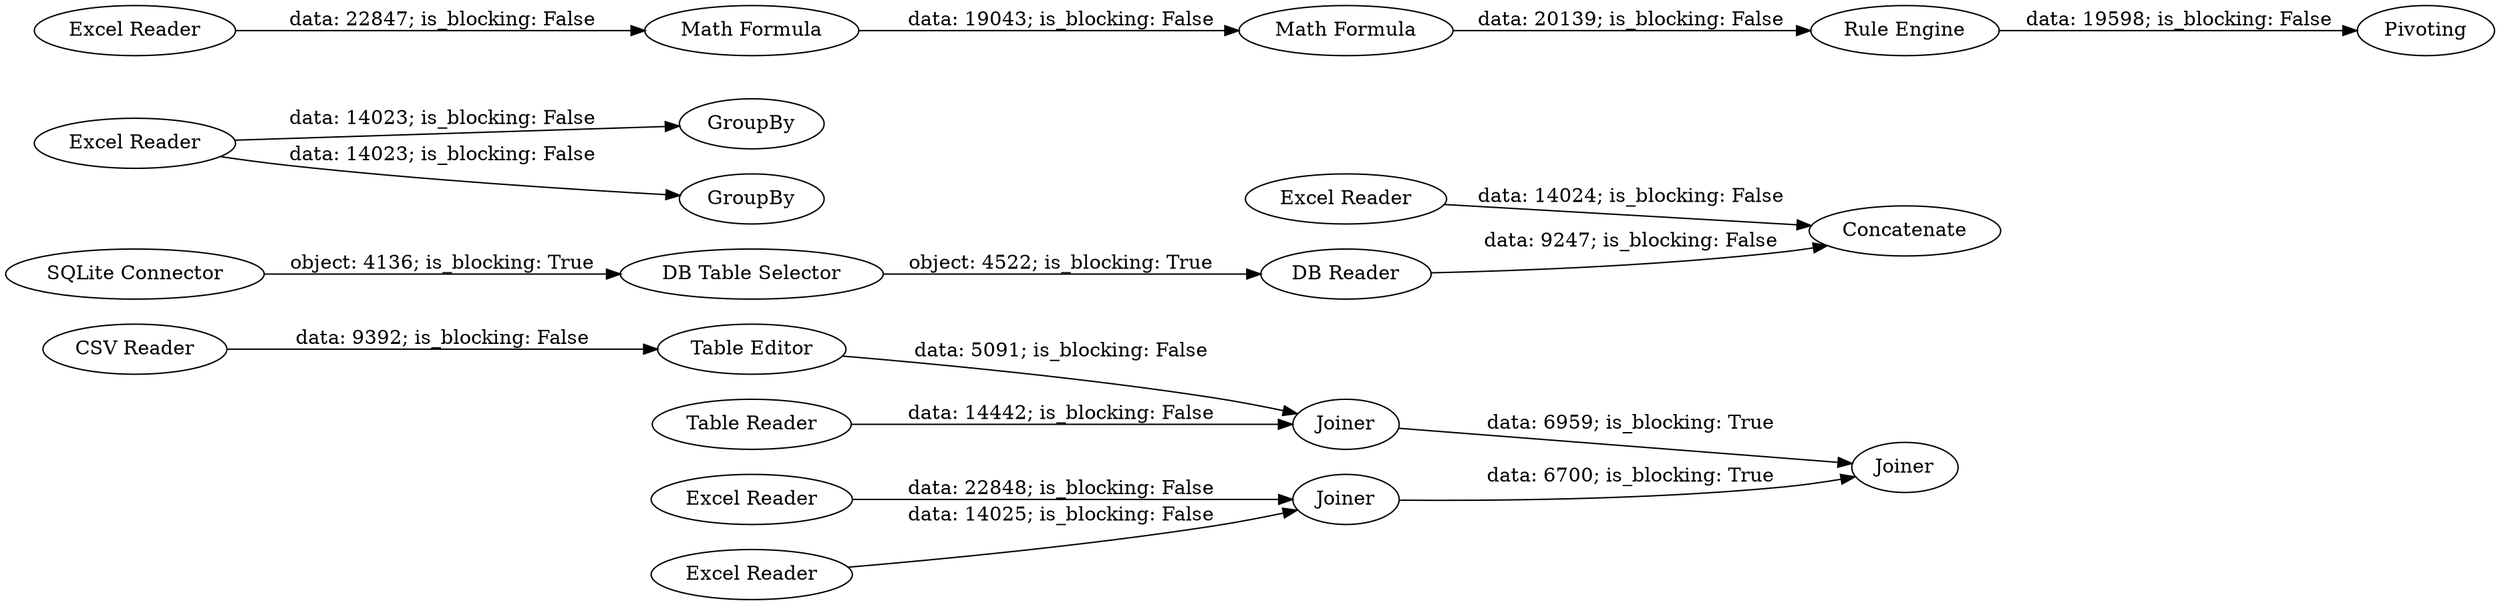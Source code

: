 digraph {
	"-6125138515109548954_34" [label="CSV Reader"]
	"-6125138515109548954_47" [label=Concatenate]
	"-6125138515109548954_40" [label=GroupBy]
	"-6125138515109548954_27" [label="Excel Reader"]
	"3999608249159874828_20" [label="Math Formula"]
	"-6125138515109548954_14" [label="DB Table Selector"]
	"-6125138515109548954_41" [label=GroupBy]
	"-6125138515109548954_45" [label="Table Editor"]
	"-6125138515109548954_46" [label=Joiner]
	"-6125138515109548954_42" [label=Pivoting]
	"-6125138515109548954_20" [label="Excel Reader"]
	"-6125138515109548954_44" [label=Joiner]
	"-6125138515109548954_38" [label="Excel Reader"]
	"-6125138515109548954_33" [label="Table Reader"]
	"-6125138515109548954_39" [label="Excel Reader"]
	"3999608249159874828_21" [label="Math Formula"]
	"3999608249159874828_19" [label="Excel Reader"]
	"-6125138515109548954_19" [label="DB Reader"]
	"3999608249159874828_22" [label="Rule Engine"]
	"-6125138515109548954_43" [label=Joiner]
	"-6125138515109548954_6" [label="SQLite Connector"]
	"-6125138515109548954_6" -> "-6125138515109548954_14" [label="object: 4136; is_blocking: True"]
	"-6125138515109548954_38" -> "-6125138515109548954_43" [label="data: 22848; is_blocking: False"]
	"3999608249159874828_21" -> "3999608249159874828_22" [label="data: 20139; is_blocking: False"]
	"-6125138515109548954_43" -> "-6125138515109548954_44" [label="data: 6700; is_blocking: True"]
	"3999608249159874828_19" -> "3999608249159874828_20" [label="data: 22847; is_blocking: False"]
	"3999608249159874828_22" -> "-6125138515109548954_42" [label="data: 19598; is_blocking: False"]
	"-6125138515109548954_46" -> "-6125138515109548954_44" [label="data: 6959; is_blocking: True"]
	"-6125138515109548954_20" -> "-6125138515109548954_40" [label="data: 14023; is_blocking: False"]
	"-6125138515109548954_20" -> "-6125138515109548954_41" [label="data: 14023; is_blocking: False"]
	"-6125138515109548954_34" -> "-6125138515109548954_45" [label="data: 9392; is_blocking: False"]
	"-6125138515109548954_27" -> "-6125138515109548954_43" [label="data: 14025; is_blocking: False"]
	"3999608249159874828_20" -> "3999608249159874828_21" [label="data: 19043; is_blocking: False"]
	"-6125138515109548954_39" -> "-6125138515109548954_47" [label="data: 14024; is_blocking: False"]
	"-6125138515109548954_33" -> "-6125138515109548954_46" [label="data: 14442; is_blocking: False"]
	"-6125138515109548954_14" -> "-6125138515109548954_19" [label="object: 4522; is_blocking: True"]
	"-6125138515109548954_19" -> "-6125138515109548954_47" [label="data: 9247; is_blocking: False"]
	"-6125138515109548954_45" -> "-6125138515109548954_46" [label="data: 5091; is_blocking: False"]
	rankdir=LR
}
